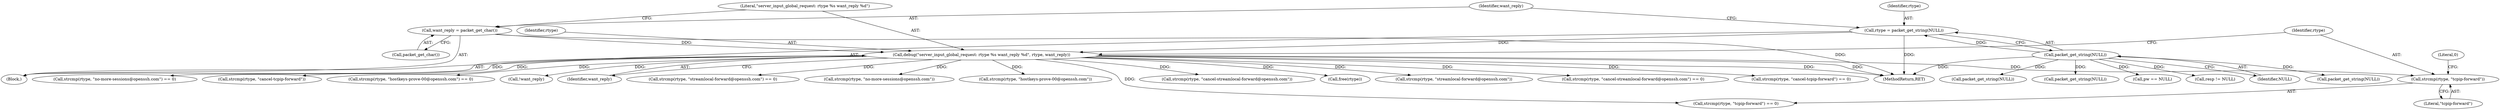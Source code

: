 digraph "0_src_c76fac666ea038753294f2ac94d310f8adece9ce@API" {
"1000138" [label="(Call,strcmp(rtype, \"tcpip-forward\"))"];
"1000132" [label="(Call,debug(\"server_input_global_request: rtype %s want_reply %d\", rtype, want_reply))"];
"1000125" [label="(Call,rtype = packet_get_string(NULL))"];
"1000127" [label="(Call,packet_get_string(NULL))"];
"1000129" [label="(Call,want_reply = packet_get_char())"];
"1000324" [label="(Call,strcmp(rtype, \"streamlocal-forward@openssh.com\"))"];
"1000130" [label="(Identifier,want_reply)"];
"1000385" [label="(Call,strcmp(rtype, \"cancel-streamlocal-forward@openssh.com\") == 0)"];
"1000109" [label="(Block,)"];
"1000277" [label="(Call,strcmp(rtype, \"cancel-tcpip-forward\") == 0)"];
"1000125" [label="(Call,rtype = packet_get_string(NULL))"];
"1000138" [label="(Call,strcmp(rtype, \"tcpip-forward\"))"];
"1000421" [label="(Call,strcmp(rtype, \"no-more-sessions@openssh.com\") == 0)"];
"1000340" [label="(Call,packet_get_string(NULL))"];
"1000278" [label="(Call,strcmp(rtype, \"cancel-tcpip-forward\"))"];
"1000435" [label="(Call,strcmp(rtype, \"hostkeys-prove-00@openssh.com\") == 0)"];
"1000402" [label="(Call,packet_get_string(NULL))"];
"1000127" [label="(Call,packet_get_string(NULL))"];
"1000205" [label="(Call,!want_reply)"];
"1000133" [label="(Literal,\"server_input_global_request: rtype %s want_reply %d\")"];
"1000141" [label="(Literal,0)"];
"1000135" [label="(Identifier,want_reply)"];
"1000323" [label="(Call,strcmp(rtype, \"streamlocal-forward@openssh.com\") == 0)"];
"1000422" [label="(Call,strcmp(rtype, \"no-more-sessions@openssh.com\"))"];
"1000129" [label="(Call,want_reply = packet_get_char())"];
"1000137" [label="(Call,strcmp(rtype, \"tcpip-forward\") == 0)"];
"1000152" [label="(Call,pw == NULL)"];
"1000457" [label="(Call,resp != NULL)"];
"1000131" [label="(Call,packet_get_char())"];
"1000128" [label="(Identifier,NULL)"];
"1000294" [label="(Call,packet_get_string(NULL))"];
"1000134" [label="(Identifier,rtype)"];
"1000139" [label="(Identifier,rtype)"];
"1000436" [label="(Call,strcmp(rtype, \"hostkeys-prove-00@openssh.com\"))"];
"1000386" [label="(Call,strcmp(rtype, \"cancel-streamlocal-forward@openssh.com\"))"];
"1000474" [label="(MethodReturn,RET)"];
"1000468" [label="(Call,free(rtype))"];
"1000132" [label="(Call,debug(\"server_input_global_request: rtype %s want_reply %d\", rtype, want_reply))"];
"1000126" [label="(Identifier,rtype)"];
"1000140" [label="(Literal,\"tcpip-forward\")"];
"1000138" -> "1000137"  [label="AST: "];
"1000138" -> "1000140"  [label="CFG: "];
"1000139" -> "1000138"  [label="AST: "];
"1000140" -> "1000138"  [label="AST: "];
"1000141" -> "1000138"  [label="CFG: "];
"1000132" -> "1000138"  [label="DDG: "];
"1000132" -> "1000109"  [label="AST: "];
"1000132" -> "1000135"  [label="CFG: "];
"1000133" -> "1000132"  [label="AST: "];
"1000134" -> "1000132"  [label="AST: "];
"1000135" -> "1000132"  [label="AST: "];
"1000139" -> "1000132"  [label="CFG: "];
"1000132" -> "1000474"  [label="DDG: "];
"1000132" -> "1000474"  [label="DDG: "];
"1000125" -> "1000132"  [label="DDG: "];
"1000129" -> "1000132"  [label="DDG: "];
"1000132" -> "1000137"  [label="DDG: "];
"1000132" -> "1000205"  [label="DDG: "];
"1000132" -> "1000277"  [label="DDG: "];
"1000132" -> "1000278"  [label="DDG: "];
"1000132" -> "1000323"  [label="DDG: "];
"1000132" -> "1000324"  [label="DDG: "];
"1000132" -> "1000385"  [label="DDG: "];
"1000132" -> "1000386"  [label="DDG: "];
"1000132" -> "1000421"  [label="DDG: "];
"1000132" -> "1000422"  [label="DDG: "];
"1000132" -> "1000435"  [label="DDG: "];
"1000132" -> "1000436"  [label="DDG: "];
"1000132" -> "1000468"  [label="DDG: "];
"1000125" -> "1000109"  [label="AST: "];
"1000125" -> "1000127"  [label="CFG: "];
"1000126" -> "1000125"  [label="AST: "];
"1000127" -> "1000125"  [label="AST: "];
"1000130" -> "1000125"  [label="CFG: "];
"1000125" -> "1000474"  [label="DDG: "];
"1000127" -> "1000125"  [label="DDG: "];
"1000127" -> "1000128"  [label="CFG: "];
"1000128" -> "1000127"  [label="AST: "];
"1000127" -> "1000474"  [label="DDG: "];
"1000127" -> "1000152"  [label="DDG: "];
"1000127" -> "1000294"  [label="DDG: "];
"1000127" -> "1000340"  [label="DDG: "];
"1000127" -> "1000402"  [label="DDG: "];
"1000127" -> "1000457"  [label="DDG: "];
"1000129" -> "1000109"  [label="AST: "];
"1000129" -> "1000131"  [label="CFG: "];
"1000130" -> "1000129"  [label="AST: "];
"1000131" -> "1000129"  [label="AST: "];
"1000133" -> "1000129"  [label="CFG: "];
"1000129" -> "1000474"  [label="DDG: "];
}
